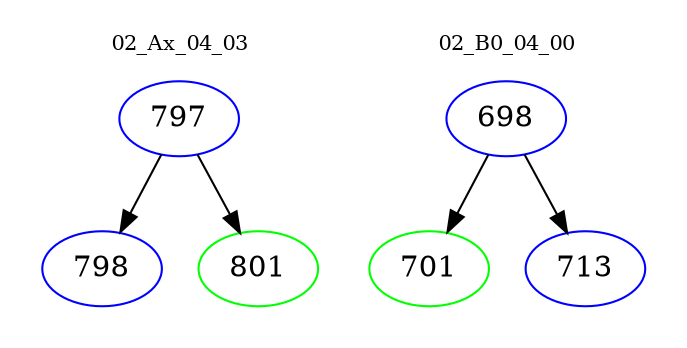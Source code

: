 digraph{
subgraph cluster_0 {
color = white
label = "02_Ax_04_03";
fontsize=10;
T0_797 [label="797", color="blue"]
T0_797 -> T0_798 [color="black"]
T0_798 [label="798", color="blue"]
T0_797 -> T0_801 [color="black"]
T0_801 [label="801", color="green"]
}
subgraph cluster_1 {
color = white
label = "02_B0_04_00";
fontsize=10;
T1_698 [label="698", color="blue"]
T1_698 -> T1_701 [color="black"]
T1_701 [label="701", color="green"]
T1_698 -> T1_713 [color="black"]
T1_713 [label="713", color="blue"]
}
}
